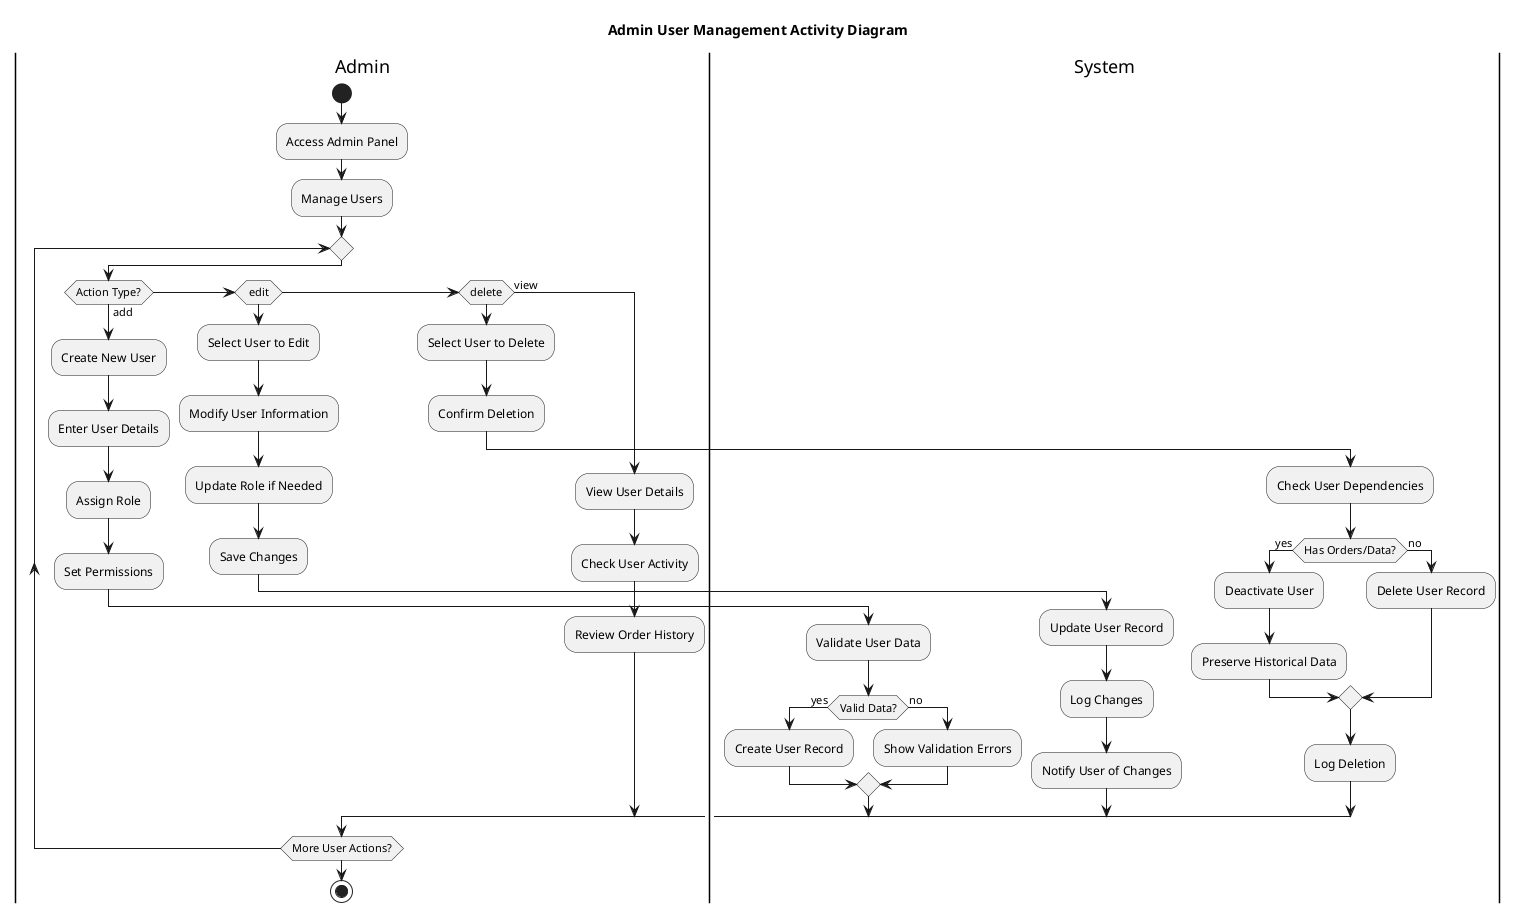 @startuml admin-user-management-activity
skinparam linetype spline
title Admin User Management Activity Diagram

|Admin|
start
:Access Admin Panel;
:Manage Users;

repeat
  if (Action Type?) then (add)
    :Create New User;
    :Enter User Details;
    :Assign Role;
    :Set Permissions;
    
    |System|
    :Validate User Data;
    if (Valid Data?) then (yes)
      :Create User Record;
    else (no)
      :Show Validation Errors;
    endif
    
    |Admin|
  elseif (edit) then
    |Admin|
    :Select User to Edit;
    :Modify User Information;
    :Update Role if Needed;
    :Save Changes;
    
    |System|
    :Update User Record;
    :Log Changes;
    :Notify User of Changes;
    
    |Admin|
  elseif (delete) then
    |Admin|
    :Select User to Delete;
    :Confirm Deletion;
    
    |System|
    :Check User Dependencies;
    if (Has Orders/Data?) then (yes)
      :Deactivate User;
      :Preserve Historical Data;
    else (no)
      :Delete User Record;
    endif
    :Log Deletion;
    
    |Admin|  
  else (view)
    |Admin|  
    :View User Details;
    :Check User Activity;
    :Review Order History;
  endif
repeat while (More User Actions?)

stop
@enduml
